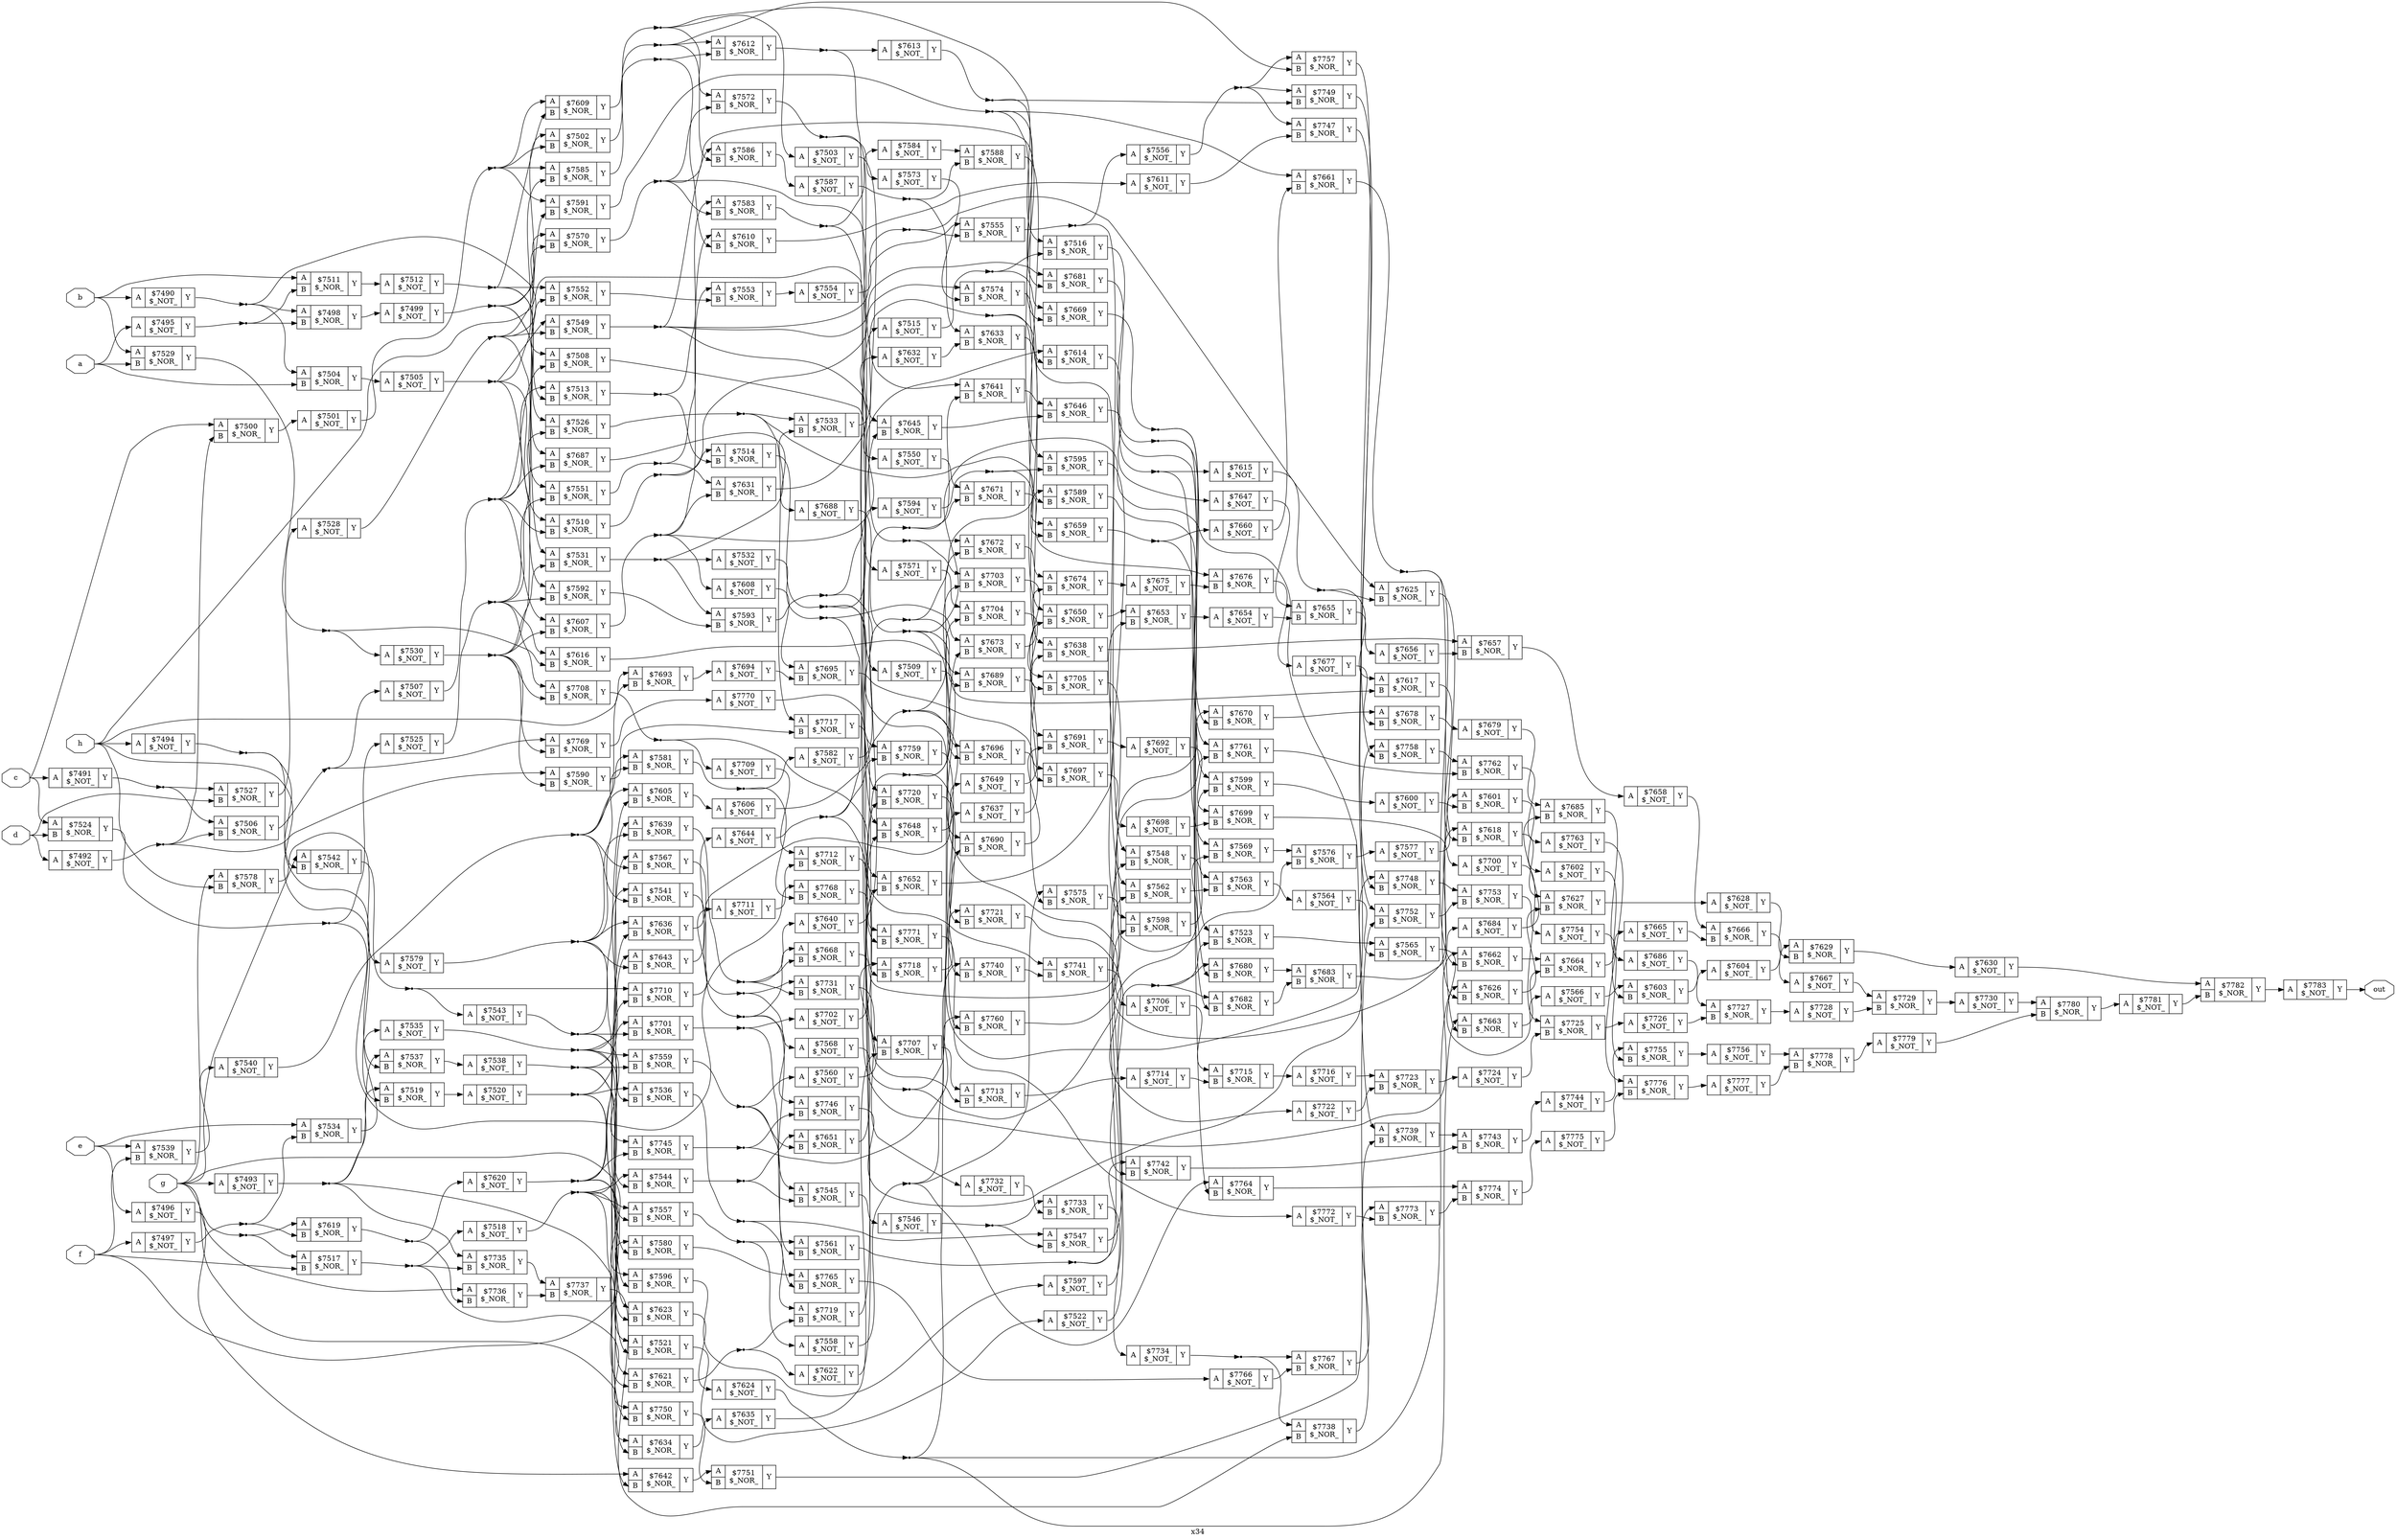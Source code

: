 digraph "x34" {
label="x34";
rankdir="LR";
remincross=true;
n294 [ shape=octagon, label="a", color="black", fontcolor="black" ];
n295 [ shape=octagon, label="b", color="black", fontcolor="black" ];
n296 [ shape=octagon, label="c", color="black", fontcolor="black" ];
n297 [ shape=octagon, label="d", color="black", fontcolor="black" ];
n298 [ shape=octagon, label="e", color="black", fontcolor="black" ];
n299 [ shape=octagon, label="f", color="black", fontcolor="black" ];
n300 [ shape=octagon, label="g", color="black", fontcolor="black" ];
n301 [ shape=octagon, label="h", color="black", fontcolor="black" ];
n302 [ shape=octagon, label="out", color="black", fontcolor="black" ];
c305 [ shape=record, label="{{<p303> A}|$7490\n$_NOT_|{<p304> Y}}" ];
c306 [ shape=record, label="{{<p303> A}|$7491\n$_NOT_|{<p304> Y}}" ];
c307 [ shape=record, label="{{<p303> A}|$7492\n$_NOT_|{<p304> Y}}" ];
c308 [ shape=record, label="{{<p303> A}|$7493\n$_NOT_|{<p304> Y}}" ];
c309 [ shape=record, label="{{<p303> A}|$7494\n$_NOT_|{<p304> Y}}" ];
c310 [ shape=record, label="{{<p303> A}|$7495\n$_NOT_|{<p304> Y}}" ];
c311 [ shape=record, label="{{<p303> A}|$7496\n$_NOT_|{<p304> Y}}" ];
c312 [ shape=record, label="{{<p303> A}|$7497\n$_NOT_|{<p304> Y}}" ];
c314 [ shape=record, label="{{<p303> A|<p313> B}|$7498\n$_NOR_|{<p304> Y}}" ];
c315 [ shape=record, label="{{<p303> A}|$7499\n$_NOT_|{<p304> Y}}" ];
c316 [ shape=record, label="{{<p303> A|<p313> B}|$7500\n$_NOR_|{<p304> Y}}" ];
c317 [ shape=record, label="{{<p303> A}|$7501\n$_NOT_|{<p304> Y}}" ];
c318 [ shape=record, label="{{<p303> A|<p313> B}|$7502\n$_NOR_|{<p304> Y}}" ];
c319 [ shape=record, label="{{<p303> A}|$7503\n$_NOT_|{<p304> Y}}" ];
c320 [ shape=record, label="{{<p303> A|<p313> B}|$7504\n$_NOR_|{<p304> Y}}" ];
c321 [ shape=record, label="{{<p303> A}|$7505\n$_NOT_|{<p304> Y}}" ];
c322 [ shape=record, label="{{<p303> A|<p313> B}|$7506\n$_NOR_|{<p304> Y}}" ];
c323 [ shape=record, label="{{<p303> A}|$7507\n$_NOT_|{<p304> Y}}" ];
c324 [ shape=record, label="{{<p303> A|<p313> B}|$7508\n$_NOR_|{<p304> Y}}" ];
c325 [ shape=record, label="{{<p303> A}|$7509\n$_NOT_|{<p304> Y}}" ];
c326 [ shape=record, label="{{<p303> A|<p313> B}|$7510\n$_NOR_|{<p304> Y}}" ];
c327 [ shape=record, label="{{<p303> A|<p313> B}|$7511\n$_NOR_|{<p304> Y}}" ];
c328 [ shape=record, label="{{<p303> A}|$7512\n$_NOT_|{<p304> Y}}" ];
c329 [ shape=record, label="{{<p303> A|<p313> B}|$7513\n$_NOR_|{<p304> Y}}" ];
c330 [ shape=record, label="{{<p303> A|<p313> B}|$7514\n$_NOR_|{<p304> Y}}" ];
c331 [ shape=record, label="{{<p303> A}|$7515\n$_NOT_|{<p304> Y}}" ];
c332 [ shape=record, label="{{<p303> A|<p313> B}|$7516\n$_NOR_|{<p304> Y}}" ];
c333 [ shape=record, label="{{<p303> A|<p313> B}|$7517\n$_NOR_|{<p304> Y}}" ];
c334 [ shape=record, label="{{<p303> A}|$7518\n$_NOT_|{<p304> Y}}" ];
c335 [ shape=record, label="{{<p303> A|<p313> B}|$7519\n$_NOR_|{<p304> Y}}" ];
c336 [ shape=record, label="{{<p303> A}|$7520\n$_NOT_|{<p304> Y}}" ];
c337 [ shape=record, label="{{<p303> A|<p313> B}|$7521\n$_NOR_|{<p304> Y}}" ];
c338 [ shape=record, label="{{<p303> A}|$7522\n$_NOT_|{<p304> Y}}" ];
c339 [ shape=record, label="{{<p303> A|<p313> B}|$7523\n$_NOR_|{<p304> Y}}" ];
c340 [ shape=record, label="{{<p303> A|<p313> B}|$7524\n$_NOR_|{<p304> Y}}" ];
c341 [ shape=record, label="{{<p303> A}|$7525\n$_NOT_|{<p304> Y}}" ];
c342 [ shape=record, label="{{<p303> A|<p313> B}|$7526\n$_NOR_|{<p304> Y}}" ];
c343 [ shape=record, label="{{<p303> A|<p313> B}|$7527\n$_NOR_|{<p304> Y}}" ];
c344 [ shape=record, label="{{<p303> A}|$7528\n$_NOT_|{<p304> Y}}" ];
c345 [ shape=record, label="{{<p303> A|<p313> B}|$7529\n$_NOR_|{<p304> Y}}" ];
c346 [ shape=record, label="{{<p303> A}|$7530\n$_NOT_|{<p304> Y}}" ];
c347 [ shape=record, label="{{<p303> A|<p313> B}|$7531\n$_NOR_|{<p304> Y}}" ];
c348 [ shape=record, label="{{<p303> A}|$7532\n$_NOT_|{<p304> Y}}" ];
c349 [ shape=record, label="{{<p303> A|<p313> B}|$7533\n$_NOR_|{<p304> Y}}" ];
c350 [ shape=record, label="{{<p303> A|<p313> B}|$7534\n$_NOR_|{<p304> Y}}" ];
c351 [ shape=record, label="{{<p303> A}|$7535\n$_NOT_|{<p304> Y}}" ];
c352 [ shape=record, label="{{<p303> A|<p313> B}|$7536\n$_NOR_|{<p304> Y}}" ];
c353 [ shape=record, label="{{<p303> A|<p313> B}|$7537\n$_NOR_|{<p304> Y}}" ];
c354 [ shape=record, label="{{<p303> A}|$7538\n$_NOT_|{<p304> Y}}" ];
c355 [ shape=record, label="{{<p303> A|<p313> B}|$7539\n$_NOR_|{<p304> Y}}" ];
c356 [ shape=record, label="{{<p303> A}|$7540\n$_NOT_|{<p304> Y}}" ];
c357 [ shape=record, label="{{<p303> A|<p313> B}|$7541\n$_NOR_|{<p304> Y}}" ];
c358 [ shape=record, label="{{<p303> A|<p313> B}|$7542\n$_NOR_|{<p304> Y}}" ];
c359 [ shape=record, label="{{<p303> A}|$7543\n$_NOT_|{<p304> Y}}" ];
c360 [ shape=record, label="{{<p303> A|<p313> B}|$7544\n$_NOR_|{<p304> Y}}" ];
c361 [ shape=record, label="{{<p303> A|<p313> B}|$7545\n$_NOR_|{<p304> Y}}" ];
c362 [ shape=record, label="{{<p303> A}|$7546\n$_NOT_|{<p304> Y}}" ];
c363 [ shape=record, label="{{<p303> A|<p313> B}|$7547\n$_NOR_|{<p304> Y}}" ];
c364 [ shape=record, label="{{<p303> A|<p313> B}|$7548\n$_NOR_|{<p304> Y}}" ];
c365 [ shape=record, label="{{<p303> A|<p313> B}|$7549\n$_NOR_|{<p304> Y}}" ];
c366 [ shape=record, label="{{<p303> A}|$7550\n$_NOT_|{<p304> Y}}" ];
c367 [ shape=record, label="{{<p303> A|<p313> B}|$7551\n$_NOR_|{<p304> Y}}" ];
c368 [ shape=record, label="{{<p303> A|<p313> B}|$7552\n$_NOR_|{<p304> Y}}" ];
c369 [ shape=record, label="{{<p303> A|<p313> B}|$7553\n$_NOR_|{<p304> Y}}" ];
c370 [ shape=record, label="{{<p303> A}|$7554\n$_NOT_|{<p304> Y}}" ];
c371 [ shape=record, label="{{<p303> A|<p313> B}|$7555\n$_NOR_|{<p304> Y}}" ];
c372 [ shape=record, label="{{<p303> A}|$7556\n$_NOT_|{<p304> Y}}" ];
c373 [ shape=record, label="{{<p303> A|<p313> B}|$7557\n$_NOR_|{<p304> Y}}" ];
c374 [ shape=record, label="{{<p303> A}|$7558\n$_NOT_|{<p304> Y}}" ];
c375 [ shape=record, label="{{<p303> A|<p313> B}|$7559\n$_NOR_|{<p304> Y}}" ];
c376 [ shape=record, label="{{<p303> A}|$7560\n$_NOT_|{<p304> Y}}" ];
c377 [ shape=record, label="{{<p303> A|<p313> B}|$7561\n$_NOR_|{<p304> Y}}" ];
c378 [ shape=record, label="{{<p303> A|<p313> B}|$7562\n$_NOR_|{<p304> Y}}" ];
c379 [ shape=record, label="{{<p303> A|<p313> B}|$7563\n$_NOR_|{<p304> Y}}" ];
c380 [ shape=record, label="{{<p303> A}|$7564\n$_NOT_|{<p304> Y}}" ];
c381 [ shape=record, label="{{<p303> A|<p313> B}|$7565\n$_NOR_|{<p304> Y}}" ];
c382 [ shape=record, label="{{<p303> A}|$7566\n$_NOT_|{<p304> Y}}" ];
c383 [ shape=record, label="{{<p303> A|<p313> B}|$7567\n$_NOR_|{<p304> Y}}" ];
c384 [ shape=record, label="{{<p303> A}|$7568\n$_NOT_|{<p304> Y}}" ];
c385 [ shape=record, label="{{<p303> A|<p313> B}|$7569\n$_NOR_|{<p304> Y}}" ];
c386 [ shape=record, label="{{<p303> A|<p313> B}|$7570\n$_NOR_|{<p304> Y}}" ];
c387 [ shape=record, label="{{<p303> A}|$7571\n$_NOT_|{<p304> Y}}" ];
c388 [ shape=record, label="{{<p303> A|<p313> B}|$7572\n$_NOR_|{<p304> Y}}" ];
c389 [ shape=record, label="{{<p303> A}|$7573\n$_NOT_|{<p304> Y}}" ];
c390 [ shape=record, label="{{<p303> A|<p313> B}|$7574\n$_NOR_|{<p304> Y}}" ];
c391 [ shape=record, label="{{<p303> A|<p313> B}|$7575\n$_NOR_|{<p304> Y}}" ];
c392 [ shape=record, label="{{<p303> A|<p313> B}|$7576\n$_NOR_|{<p304> Y}}" ];
c393 [ shape=record, label="{{<p303> A}|$7577\n$_NOT_|{<p304> Y}}" ];
c394 [ shape=record, label="{{<p303> A|<p313> B}|$7578\n$_NOR_|{<p304> Y}}" ];
c395 [ shape=record, label="{{<p303> A}|$7579\n$_NOT_|{<p304> Y}}" ];
c396 [ shape=record, label="{{<p303> A|<p313> B}|$7580\n$_NOR_|{<p304> Y}}" ];
c397 [ shape=record, label="{{<p303> A|<p313> B}|$7581\n$_NOR_|{<p304> Y}}" ];
c398 [ shape=record, label="{{<p303> A}|$7582\n$_NOT_|{<p304> Y}}" ];
c399 [ shape=record, label="{{<p303> A|<p313> B}|$7583\n$_NOR_|{<p304> Y}}" ];
c400 [ shape=record, label="{{<p303> A}|$7584\n$_NOT_|{<p304> Y}}" ];
c401 [ shape=record, label="{{<p303> A|<p313> B}|$7585\n$_NOR_|{<p304> Y}}" ];
c402 [ shape=record, label="{{<p303> A|<p313> B}|$7586\n$_NOR_|{<p304> Y}}" ];
c403 [ shape=record, label="{{<p303> A}|$7587\n$_NOT_|{<p304> Y}}" ];
c404 [ shape=record, label="{{<p303> A|<p313> B}|$7588\n$_NOR_|{<p304> Y}}" ];
c405 [ shape=record, label="{{<p303> A|<p313> B}|$7589\n$_NOR_|{<p304> Y}}" ];
c406 [ shape=record, label="{{<p303> A|<p313> B}|$7590\n$_NOR_|{<p304> Y}}" ];
c407 [ shape=record, label="{{<p303> A|<p313> B}|$7591\n$_NOR_|{<p304> Y}}" ];
c408 [ shape=record, label="{{<p303> A|<p313> B}|$7592\n$_NOR_|{<p304> Y}}" ];
c409 [ shape=record, label="{{<p303> A|<p313> B}|$7593\n$_NOR_|{<p304> Y}}" ];
c410 [ shape=record, label="{{<p303> A}|$7594\n$_NOT_|{<p304> Y}}" ];
c411 [ shape=record, label="{{<p303> A|<p313> B}|$7595\n$_NOR_|{<p304> Y}}" ];
c412 [ shape=record, label="{{<p303> A|<p313> B}|$7596\n$_NOR_|{<p304> Y}}" ];
c413 [ shape=record, label="{{<p303> A}|$7597\n$_NOT_|{<p304> Y}}" ];
c414 [ shape=record, label="{{<p303> A|<p313> B}|$7598\n$_NOR_|{<p304> Y}}" ];
c415 [ shape=record, label="{{<p303> A|<p313> B}|$7599\n$_NOR_|{<p304> Y}}" ];
c416 [ shape=record, label="{{<p303> A}|$7600\n$_NOT_|{<p304> Y}}" ];
c417 [ shape=record, label="{{<p303> A|<p313> B}|$7601\n$_NOR_|{<p304> Y}}" ];
c418 [ shape=record, label="{{<p303> A}|$7602\n$_NOT_|{<p304> Y}}" ];
c419 [ shape=record, label="{{<p303> A|<p313> B}|$7603\n$_NOR_|{<p304> Y}}" ];
c420 [ shape=record, label="{{<p303> A}|$7604\n$_NOT_|{<p304> Y}}" ];
c421 [ shape=record, label="{{<p303> A|<p313> B}|$7605\n$_NOR_|{<p304> Y}}" ];
c422 [ shape=record, label="{{<p303> A}|$7606\n$_NOT_|{<p304> Y}}" ];
c423 [ shape=record, label="{{<p303> A|<p313> B}|$7607\n$_NOR_|{<p304> Y}}" ];
c424 [ shape=record, label="{{<p303> A}|$7608\n$_NOT_|{<p304> Y}}" ];
c425 [ shape=record, label="{{<p303> A|<p313> B}|$7609\n$_NOR_|{<p304> Y}}" ];
c426 [ shape=record, label="{{<p303> A|<p313> B}|$7610\n$_NOR_|{<p304> Y}}" ];
c427 [ shape=record, label="{{<p303> A}|$7611\n$_NOT_|{<p304> Y}}" ];
c428 [ shape=record, label="{{<p303> A|<p313> B}|$7612\n$_NOR_|{<p304> Y}}" ];
c429 [ shape=record, label="{{<p303> A}|$7613\n$_NOT_|{<p304> Y}}" ];
c430 [ shape=record, label="{{<p303> A|<p313> B}|$7614\n$_NOR_|{<p304> Y}}" ];
c431 [ shape=record, label="{{<p303> A}|$7615\n$_NOT_|{<p304> Y}}" ];
c432 [ shape=record, label="{{<p303> A|<p313> B}|$7616\n$_NOR_|{<p304> Y}}" ];
c433 [ shape=record, label="{{<p303> A|<p313> B}|$7617\n$_NOR_|{<p304> Y}}" ];
c434 [ shape=record, label="{{<p303> A|<p313> B}|$7618\n$_NOR_|{<p304> Y}}" ];
c435 [ shape=record, label="{{<p303> A|<p313> B}|$7619\n$_NOR_|{<p304> Y}}" ];
c436 [ shape=record, label="{{<p303> A}|$7620\n$_NOT_|{<p304> Y}}" ];
c437 [ shape=record, label="{{<p303> A|<p313> B}|$7621\n$_NOR_|{<p304> Y}}" ];
c438 [ shape=record, label="{{<p303> A}|$7622\n$_NOT_|{<p304> Y}}" ];
c439 [ shape=record, label="{{<p303> A|<p313> B}|$7623\n$_NOR_|{<p304> Y}}" ];
c440 [ shape=record, label="{{<p303> A}|$7624\n$_NOT_|{<p304> Y}}" ];
c441 [ shape=record, label="{{<p303> A|<p313> B}|$7625\n$_NOR_|{<p304> Y}}" ];
c442 [ shape=record, label="{{<p303> A|<p313> B}|$7626\n$_NOR_|{<p304> Y}}" ];
c443 [ shape=record, label="{{<p303> A|<p313> B}|$7627\n$_NOR_|{<p304> Y}}" ];
c444 [ shape=record, label="{{<p303> A}|$7628\n$_NOT_|{<p304> Y}}" ];
c445 [ shape=record, label="{{<p303> A|<p313> B}|$7629\n$_NOR_|{<p304> Y}}" ];
c446 [ shape=record, label="{{<p303> A}|$7630\n$_NOT_|{<p304> Y}}" ];
c447 [ shape=record, label="{{<p303> A|<p313> B}|$7631\n$_NOR_|{<p304> Y}}" ];
c448 [ shape=record, label="{{<p303> A}|$7632\n$_NOT_|{<p304> Y}}" ];
c449 [ shape=record, label="{{<p303> A|<p313> B}|$7633\n$_NOR_|{<p304> Y}}" ];
c450 [ shape=record, label="{{<p303> A|<p313> B}|$7634\n$_NOR_|{<p304> Y}}" ];
c451 [ shape=record, label="{{<p303> A}|$7635\n$_NOT_|{<p304> Y}}" ];
c452 [ shape=record, label="{{<p303> A|<p313> B}|$7636\n$_NOR_|{<p304> Y}}" ];
c453 [ shape=record, label="{{<p303> A}|$7637\n$_NOT_|{<p304> Y}}" ];
c454 [ shape=record, label="{{<p303> A|<p313> B}|$7638\n$_NOR_|{<p304> Y}}" ];
c455 [ shape=record, label="{{<p303> A|<p313> B}|$7639\n$_NOR_|{<p304> Y}}" ];
c456 [ shape=record, label="{{<p303> A}|$7640\n$_NOT_|{<p304> Y}}" ];
c457 [ shape=record, label="{{<p303> A|<p313> B}|$7641\n$_NOR_|{<p304> Y}}" ];
c458 [ shape=record, label="{{<p303> A|<p313> B}|$7642\n$_NOR_|{<p304> Y}}" ];
c459 [ shape=record, label="{{<p303> A|<p313> B}|$7643\n$_NOR_|{<p304> Y}}" ];
c460 [ shape=record, label="{{<p303> A}|$7644\n$_NOT_|{<p304> Y}}" ];
c461 [ shape=record, label="{{<p303> A|<p313> B}|$7645\n$_NOR_|{<p304> Y}}" ];
c462 [ shape=record, label="{{<p303> A|<p313> B}|$7646\n$_NOR_|{<p304> Y}}" ];
c463 [ shape=record, label="{{<p303> A}|$7647\n$_NOT_|{<p304> Y}}" ];
c464 [ shape=record, label="{{<p303> A|<p313> B}|$7648\n$_NOR_|{<p304> Y}}" ];
c465 [ shape=record, label="{{<p303> A}|$7649\n$_NOT_|{<p304> Y}}" ];
c466 [ shape=record, label="{{<p303> A|<p313> B}|$7650\n$_NOR_|{<p304> Y}}" ];
c467 [ shape=record, label="{{<p303> A|<p313> B}|$7651\n$_NOR_|{<p304> Y}}" ];
c468 [ shape=record, label="{{<p303> A|<p313> B}|$7652\n$_NOR_|{<p304> Y}}" ];
c469 [ shape=record, label="{{<p303> A|<p313> B}|$7653\n$_NOR_|{<p304> Y}}" ];
c470 [ shape=record, label="{{<p303> A}|$7654\n$_NOT_|{<p304> Y}}" ];
c471 [ shape=record, label="{{<p303> A|<p313> B}|$7655\n$_NOR_|{<p304> Y}}" ];
c472 [ shape=record, label="{{<p303> A}|$7656\n$_NOT_|{<p304> Y}}" ];
c473 [ shape=record, label="{{<p303> A|<p313> B}|$7657\n$_NOR_|{<p304> Y}}" ];
c474 [ shape=record, label="{{<p303> A}|$7658\n$_NOT_|{<p304> Y}}" ];
c475 [ shape=record, label="{{<p303> A|<p313> B}|$7659\n$_NOR_|{<p304> Y}}" ];
c476 [ shape=record, label="{{<p303> A}|$7660\n$_NOT_|{<p304> Y}}" ];
c477 [ shape=record, label="{{<p303> A|<p313> B}|$7661\n$_NOR_|{<p304> Y}}" ];
c478 [ shape=record, label="{{<p303> A|<p313> B}|$7662\n$_NOR_|{<p304> Y}}" ];
c479 [ shape=record, label="{{<p303> A|<p313> B}|$7663\n$_NOR_|{<p304> Y}}" ];
c480 [ shape=record, label="{{<p303> A|<p313> B}|$7664\n$_NOR_|{<p304> Y}}" ];
c481 [ shape=record, label="{{<p303> A}|$7665\n$_NOT_|{<p304> Y}}" ];
c482 [ shape=record, label="{{<p303> A|<p313> B}|$7666\n$_NOR_|{<p304> Y}}" ];
c483 [ shape=record, label="{{<p303> A}|$7667\n$_NOT_|{<p304> Y}}" ];
c484 [ shape=record, label="{{<p303> A|<p313> B}|$7668\n$_NOR_|{<p304> Y}}" ];
c485 [ shape=record, label="{{<p303> A|<p313> B}|$7669\n$_NOR_|{<p304> Y}}" ];
c486 [ shape=record, label="{{<p303> A|<p313> B}|$7670\n$_NOR_|{<p304> Y}}" ];
c487 [ shape=record, label="{{<p303> A|<p313> B}|$7671\n$_NOR_|{<p304> Y}}" ];
c488 [ shape=record, label="{{<p303> A|<p313> B}|$7672\n$_NOR_|{<p304> Y}}" ];
c489 [ shape=record, label="{{<p303> A|<p313> B}|$7673\n$_NOR_|{<p304> Y}}" ];
c490 [ shape=record, label="{{<p303> A|<p313> B}|$7674\n$_NOR_|{<p304> Y}}" ];
c491 [ shape=record, label="{{<p303> A}|$7675\n$_NOT_|{<p304> Y}}" ];
c492 [ shape=record, label="{{<p303> A|<p313> B}|$7676\n$_NOR_|{<p304> Y}}" ];
c493 [ shape=record, label="{{<p303> A}|$7677\n$_NOT_|{<p304> Y}}" ];
c494 [ shape=record, label="{{<p303> A|<p313> B}|$7678\n$_NOR_|{<p304> Y}}" ];
c495 [ shape=record, label="{{<p303> A}|$7679\n$_NOT_|{<p304> Y}}" ];
c496 [ shape=record, label="{{<p303> A|<p313> B}|$7680\n$_NOR_|{<p304> Y}}" ];
c497 [ shape=record, label="{{<p303> A|<p313> B}|$7681\n$_NOR_|{<p304> Y}}" ];
c498 [ shape=record, label="{{<p303> A|<p313> B}|$7682\n$_NOR_|{<p304> Y}}" ];
c499 [ shape=record, label="{{<p303> A|<p313> B}|$7683\n$_NOR_|{<p304> Y}}" ];
c500 [ shape=record, label="{{<p303> A}|$7684\n$_NOT_|{<p304> Y}}" ];
c501 [ shape=record, label="{{<p303> A|<p313> B}|$7685\n$_NOR_|{<p304> Y}}" ];
c502 [ shape=record, label="{{<p303> A}|$7686\n$_NOT_|{<p304> Y}}" ];
c503 [ shape=record, label="{{<p303> A|<p313> B}|$7687\n$_NOR_|{<p304> Y}}" ];
c504 [ shape=record, label="{{<p303> A}|$7688\n$_NOT_|{<p304> Y}}" ];
c505 [ shape=record, label="{{<p303> A|<p313> B}|$7689\n$_NOR_|{<p304> Y}}" ];
c506 [ shape=record, label="{{<p303> A|<p313> B}|$7690\n$_NOR_|{<p304> Y}}" ];
c507 [ shape=record, label="{{<p303> A|<p313> B}|$7691\n$_NOR_|{<p304> Y}}" ];
c508 [ shape=record, label="{{<p303> A}|$7692\n$_NOT_|{<p304> Y}}" ];
c509 [ shape=record, label="{{<p303> A|<p313> B}|$7693\n$_NOR_|{<p304> Y}}" ];
c510 [ shape=record, label="{{<p303> A}|$7694\n$_NOT_|{<p304> Y}}" ];
c511 [ shape=record, label="{{<p303> A|<p313> B}|$7695\n$_NOR_|{<p304> Y}}" ];
c512 [ shape=record, label="{{<p303> A|<p313> B}|$7696\n$_NOR_|{<p304> Y}}" ];
c513 [ shape=record, label="{{<p303> A|<p313> B}|$7697\n$_NOR_|{<p304> Y}}" ];
c514 [ shape=record, label="{{<p303> A}|$7698\n$_NOT_|{<p304> Y}}" ];
c515 [ shape=record, label="{{<p303> A|<p313> B}|$7699\n$_NOR_|{<p304> Y}}" ];
c516 [ shape=record, label="{{<p303> A}|$7700\n$_NOT_|{<p304> Y}}" ];
c517 [ shape=record, label="{{<p303> A|<p313> B}|$7701\n$_NOR_|{<p304> Y}}" ];
c518 [ shape=record, label="{{<p303> A}|$7702\n$_NOT_|{<p304> Y}}" ];
c519 [ shape=record, label="{{<p303> A|<p313> B}|$7703\n$_NOR_|{<p304> Y}}" ];
c520 [ shape=record, label="{{<p303> A|<p313> B}|$7704\n$_NOR_|{<p304> Y}}" ];
c521 [ shape=record, label="{{<p303> A|<p313> B}|$7705\n$_NOR_|{<p304> Y}}" ];
c522 [ shape=record, label="{{<p303> A}|$7706\n$_NOT_|{<p304> Y}}" ];
c523 [ shape=record, label="{{<p303> A|<p313> B}|$7707\n$_NOR_|{<p304> Y}}" ];
c524 [ shape=record, label="{{<p303> A|<p313> B}|$7708\n$_NOR_|{<p304> Y}}" ];
c525 [ shape=record, label="{{<p303> A}|$7709\n$_NOT_|{<p304> Y}}" ];
c526 [ shape=record, label="{{<p303> A|<p313> B}|$7710\n$_NOR_|{<p304> Y}}" ];
c527 [ shape=record, label="{{<p303> A}|$7711\n$_NOT_|{<p304> Y}}" ];
c528 [ shape=record, label="{{<p303> A|<p313> B}|$7712\n$_NOR_|{<p304> Y}}" ];
c529 [ shape=record, label="{{<p303> A|<p313> B}|$7713\n$_NOR_|{<p304> Y}}" ];
c530 [ shape=record, label="{{<p303> A}|$7714\n$_NOT_|{<p304> Y}}" ];
c531 [ shape=record, label="{{<p303> A|<p313> B}|$7715\n$_NOR_|{<p304> Y}}" ];
c532 [ shape=record, label="{{<p303> A}|$7716\n$_NOT_|{<p304> Y}}" ];
c533 [ shape=record, label="{{<p303> A|<p313> B}|$7717\n$_NOR_|{<p304> Y}}" ];
c534 [ shape=record, label="{{<p303> A|<p313> B}|$7718\n$_NOR_|{<p304> Y}}" ];
c535 [ shape=record, label="{{<p303> A|<p313> B}|$7719\n$_NOR_|{<p304> Y}}" ];
c536 [ shape=record, label="{{<p303> A|<p313> B}|$7720\n$_NOR_|{<p304> Y}}" ];
c537 [ shape=record, label="{{<p303> A|<p313> B}|$7721\n$_NOR_|{<p304> Y}}" ];
c538 [ shape=record, label="{{<p303> A}|$7722\n$_NOT_|{<p304> Y}}" ];
c539 [ shape=record, label="{{<p303> A|<p313> B}|$7723\n$_NOR_|{<p304> Y}}" ];
c540 [ shape=record, label="{{<p303> A}|$7724\n$_NOT_|{<p304> Y}}" ];
c541 [ shape=record, label="{{<p303> A|<p313> B}|$7725\n$_NOR_|{<p304> Y}}" ];
c542 [ shape=record, label="{{<p303> A}|$7726\n$_NOT_|{<p304> Y}}" ];
c543 [ shape=record, label="{{<p303> A|<p313> B}|$7727\n$_NOR_|{<p304> Y}}" ];
c544 [ shape=record, label="{{<p303> A}|$7728\n$_NOT_|{<p304> Y}}" ];
c545 [ shape=record, label="{{<p303> A|<p313> B}|$7729\n$_NOR_|{<p304> Y}}" ];
c546 [ shape=record, label="{{<p303> A}|$7730\n$_NOT_|{<p304> Y}}" ];
c547 [ shape=record, label="{{<p303> A|<p313> B}|$7731\n$_NOR_|{<p304> Y}}" ];
c548 [ shape=record, label="{{<p303> A}|$7732\n$_NOT_|{<p304> Y}}" ];
c549 [ shape=record, label="{{<p303> A|<p313> B}|$7733\n$_NOR_|{<p304> Y}}" ];
c550 [ shape=record, label="{{<p303> A}|$7734\n$_NOT_|{<p304> Y}}" ];
c551 [ shape=record, label="{{<p303> A|<p313> B}|$7735\n$_NOR_|{<p304> Y}}" ];
c552 [ shape=record, label="{{<p303> A|<p313> B}|$7736\n$_NOR_|{<p304> Y}}" ];
c553 [ shape=record, label="{{<p303> A|<p313> B}|$7737\n$_NOR_|{<p304> Y}}" ];
c554 [ shape=record, label="{{<p303> A|<p313> B}|$7738\n$_NOR_|{<p304> Y}}" ];
c555 [ shape=record, label="{{<p303> A|<p313> B}|$7739\n$_NOR_|{<p304> Y}}" ];
c556 [ shape=record, label="{{<p303> A|<p313> B}|$7740\n$_NOR_|{<p304> Y}}" ];
c557 [ shape=record, label="{{<p303> A|<p313> B}|$7741\n$_NOR_|{<p304> Y}}" ];
c558 [ shape=record, label="{{<p303> A|<p313> B}|$7742\n$_NOR_|{<p304> Y}}" ];
c559 [ shape=record, label="{{<p303> A|<p313> B}|$7743\n$_NOR_|{<p304> Y}}" ];
c560 [ shape=record, label="{{<p303> A}|$7744\n$_NOT_|{<p304> Y}}" ];
c561 [ shape=record, label="{{<p303> A|<p313> B}|$7745\n$_NOR_|{<p304> Y}}" ];
c562 [ shape=record, label="{{<p303> A|<p313> B}|$7746\n$_NOR_|{<p304> Y}}" ];
c563 [ shape=record, label="{{<p303> A|<p313> B}|$7747\n$_NOR_|{<p304> Y}}" ];
c564 [ shape=record, label="{{<p303> A|<p313> B}|$7748\n$_NOR_|{<p304> Y}}" ];
c565 [ shape=record, label="{{<p303> A|<p313> B}|$7749\n$_NOR_|{<p304> Y}}" ];
c566 [ shape=record, label="{{<p303> A|<p313> B}|$7750\n$_NOR_|{<p304> Y}}" ];
c567 [ shape=record, label="{{<p303> A|<p313> B}|$7751\n$_NOR_|{<p304> Y}}" ];
c568 [ shape=record, label="{{<p303> A|<p313> B}|$7752\n$_NOR_|{<p304> Y}}" ];
c569 [ shape=record, label="{{<p303> A|<p313> B}|$7753\n$_NOR_|{<p304> Y}}" ];
c570 [ shape=record, label="{{<p303> A}|$7754\n$_NOT_|{<p304> Y}}" ];
c571 [ shape=record, label="{{<p303> A|<p313> B}|$7755\n$_NOR_|{<p304> Y}}" ];
c572 [ shape=record, label="{{<p303> A}|$7756\n$_NOT_|{<p304> Y}}" ];
c573 [ shape=record, label="{{<p303> A|<p313> B}|$7757\n$_NOR_|{<p304> Y}}" ];
c574 [ shape=record, label="{{<p303> A|<p313> B}|$7758\n$_NOR_|{<p304> Y}}" ];
c575 [ shape=record, label="{{<p303> A|<p313> B}|$7759\n$_NOR_|{<p304> Y}}" ];
c576 [ shape=record, label="{{<p303> A|<p313> B}|$7760\n$_NOR_|{<p304> Y}}" ];
c577 [ shape=record, label="{{<p303> A|<p313> B}|$7761\n$_NOR_|{<p304> Y}}" ];
c578 [ shape=record, label="{{<p303> A|<p313> B}|$7762\n$_NOR_|{<p304> Y}}" ];
c579 [ shape=record, label="{{<p303> A}|$7763\n$_NOT_|{<p304> Y}}" ];
c580 [ shape=record, label="{{<p303> A|<p313> B}|$7764\n$_NOR_|{<p304> Y}}" ];
c581 [ shape=record, label="{{<p303> A|<p313> B}|$7765\n$_NOR_|{<p304> Y}}" ];
c582 [ shape=record, label="{{<p303> A}|$7766\n$_NOT_|{<p304> Y}}" ];
c583 [ shape=record, label="{{<p303> A|<p313> B}|$7767\n$_NOR_|{<p304> Y}}" ];
c584 [ shape=record, label="{{<p303> A|<p313> B}|$7768\n$_NOR_|{<p304> Y}}" ];
c585 [ shape=record, label="{{<p303> A|<p313> B}|$7769\n$_NOR_|{<p304> Y}}" ];
c586 [ shape=record, label="{{<p303> A}|$7770\n$_NOT_|{<p304> Y}}" ];
c587 [ shape=record, label="{{<p303> A|<p313> B}|$7771\n$_NOR_|{<p304> Y}}" ];
c588 [ shape=record, label="{{<p303> A}|$7772\n$_NOT_|{<p304> Y}}" ];
c589 [ shape=record, label="{{<p303> A|<p313> B}|$7773\n$_NOR_|{<p304> Y}}" ];
c590 [ shape=record, label="{{<p303> A|<p313> B}|$7774\n$_NOR_|{<p304> Y}}" ];
c591 [ shape=record, label="{{<p303> A}|$7775\n$_NOT_|{<p304> Y}}" ];
c592 [ shape=record, label="{{<p303> A|<p313> B}|$7776\n$_NOR_|{<p304> Y}}" ];
c593 [ shape=record, label="{{<p303> A}|$7777\n$_NOT_|{<p304> Y}}" ];
c594 [ shape=record, label="{{<p303> A|<p313> B}|$7778\n$_NOR_|{<p304> Y}}" ];
c595 [ shape=record, label="{{<p303> A}|$7779\n$_NOT_|{<p304> Y}}" ];
c596 [ shape=record, label="{{<p303> A|<p313> B}|$7780\n$_NOR_|{<p304> Y}}" ];
c597 [ shape=record, label="{{<p303> A}|$7781\n$_NOT_|{<p304> Y}}" ];
c598 [ shape=record, label="{{<p303> A|<p313> B}|$7782\n$_NOR_|{<p304> Y}}" ];
c599 [ shape=record, label="{{<p303> A}|$7783\n$_NOT_|{<p304> Y}}" ];
c396:p304:e -> c581:p303:w [color="black", label=""];
c405:p304:e -> c415:p303:w [color="black", label=""];
c486:p304:e -> c494:p303:w [color="black", label=""];
c487:p304:e -> c492:p303:w [color="black", label=""];
c488:p304:e -> c490:p303:w [color="black", label=""];
c489:p304:e -> c490:p313:w [color="black", label=""];
c490:p304:e -> c491:p303:w [color="black", label=""];
c491:p304:e -> c492:p313:w [color="black", label=""];
c492:p304:e -> c493:p303:w [color="black", label=""];
c493:p304:e -> c494:p313:w [color="black", label=""];
c494:p304:e -> c495:p303:w [color="black", label=""];
c495:p304:e -> c501:p303:w [color="black", label=""];
n11 [ shape=point ];
c305:p304:e -> n11:w [color="black", label=""];
n11:e -> c314:p303:w [color="black", label=""];
n11:e -> c320:p303:w [color="black", label=""];
n11:e -> c324:p303:w [color="black", label=""];
n110 [ shape=point ];
c315:p304:e -> n110:w [color="black", label=""];
n110:e -> c318:p303:w [color="black", label=""];
n110:e -> c367:p303:w [color="black", label=""];
n110:e -> c386:p303:w [color="black", label=""];
n110:e -> c503:p303:w [color="black", label=""];
c496:p304:e -> c499:p303:w [color="black", label=""];
c497:p304:e -> c498:p313:w [color="black", label=""];
c498:p304:e -> c499:p313:w [color="black", label=""];
c499:p304:e -> c500:p303:w [color="black", label=""];
c500:p304:e -> c501:p313:w [color="black", label=""];
c501:p304:e -> c502:p303:w [color="black", label=""];
c502:p304:e -> c543:p303:w [color="black", label=""];
c503:p304:e -> c504:p303:w [color="black", label=""];
n119 [ shape=point ];
c504:p304:e -> n119:w [color="black", label=""];
n119:e -> c505:p313:w [color="black", label=""];
n119:e -> c512:p313:w [color="black", label=""];
n119:e -> c555:p303:w [color="black", label=""];
c406:p304:e -> c533:p313:w [color="black", label=""];
c505:p304:e -> c507:p303:w [color="black", label=""];
c316:p304:e -> c317:p303:w [color="black", label=""];
c506:p304:e -> c507:p313:w [color="black", label=""];
c507:p304:e -> c508:p303:w [color="black", label=""];
c508:p304:e -> c515:p303:w [color="black", label=""];
c509:p304:e -> c510:p303:w [color="black", label=""];
c510:p304:e -> c511:p313:w [color="black", label=""];
c511:p304:e -> c513:p303:w [color="black", label=""];
c512:p304:e -> c513:p313:w [color="black", label=""];
c513:p304:e -> c514:p303:w [color="black", label=""];
n13 [ shape=point ];
c407:p304:e -> n13:w [color="black", label=""];
n13:e -> c411:p303:w [color="black", label=""];
n13:e -> c477:p303:w [color="black", label=""];
n13:e -> c497:p313:w [color="black", label=""];
c514:p304:e -> c515:p313:w [color="black", label=""];
c515:p304:e -> c516:p303:w [color="black", label=""];
n132 [ shape=point ];
c317:p304:e -> n132:w [color="black", label=""];
n132:e -> c318:p313:w [color="black", label=""];
n132:e -> c401:p303:w [color="black", label=""];
n132:e -> c407:p303:w [color="black", label=""];
n132:e -> c425:p303:w [color="black", label=""];
c516:p304:e -> c541:p303:w [color="black", label=""];
n134 [ shape=point ];
c517:p304:e -> n134:w [color="black", label=""];
n134:e -> c518:p303:w [color="black", label=""];
n134:e -> c581:p313:w [color="black", label=""];
n135 [ shape=point ];
c518:p304:e -> n135:w [color="black", label=""];
n135:e -> c519:p313:w [color="black", label=""];
n135:e -> c520:p313:w [color="black", label=""];
n135:e -> c574:p303:w [color="black", label=""];
c519:p304:e -> c521:p303:w [color="black", label=""];
c520:p304:e -> c521:p313:w [color="black", label=""];
c521:p304:e -> c522:p303:w [color="black", label=""];
c522:p304:e -> c531:p303:w [color="black", label=""];
c408:p304:e -> c409:p313:w [color="black", label=""];
c523:p304:e -> c529:p303:w [color="black", label=""];
n141 [ shape=point ];
c524:p304:e -> n141:w [color="black", label=""];
n141:e -> c525:p303:w [color="black", label=""];
n141:e -> c557:p303:w [color="black", label=""];
c525:p304:e -> c528:p303:w [color="black", label=""];
n143 [ shape=point ];
c318:p304:e -> n143:w [color="black", label=""];
n143:e -> c319:p303:w [color="black", label=""];
n143:e -> c332:p303:w [color="black", label=""];
n143:e -> c388:p303:w [color="black", label=""];
c526:p304:e -> c527:p303:w [color="black", label=""];
c527:p304:e -> c528:p313:w [color="black", label=""];
c528:p304:e -> c529:p313:w [color="black", label=""];
c529:p304:e -> c530:p303:w [color="black", label=""];
c530:p304:e -> c531:p313:w [color="black", label=""];
c531:p304:e -> c532:p303:w [color="black", label=""];
n15 [ shape=point ];
c409:p304:e -> n15:w [color="black", label=""];
n15:e -> c410:p303:w [color="black", label=""];
n15:e -> c556:p313:w [color="black", label=""];
c532:p304:e -> c539:p303:w [color="black", label=""];
c533:p304:e -> c534:p313:w [color="black", label=""];
c534:p304:e -> c537:p303:w [color="black", label=""];
c535:p304:e -> c536:p313:w [color="black", label=""];
n154 [ shape=point ];
c319:p304:e -> n154:w [color="black", label=""];
n154:e -> c488:p303:w [color="black", label=""];
n154:e -> c519:p303:w [color="black", label=""];
c536:p304:e -> c537:p313:w [color="black", label=""];
c537:p304:e -> c538:p303:w [color="black", label=""];
c538:p304:e -> c539:p313:w [color="black", label=""];
c539:p304:e -> c540:p303:w [color="black", label=""];
c540:p304:e -> c541:p313:w [color="black", label=""];
n16 [ shape=point ];
c410:p304:e -> n16:w [color="black", label=""];
n16:e -> c411:p313:w [color="black", label=""];
n16:e -> c475:p313:w [color="black", label=""];
c541:p304:e -> c542:p303:w [color="black", label=""];
c542:p304:e -> c543:p313:w [color="black", label=""];
c543:p304:e -> c544:p303:w [color="black", label=""];
c544:p304:e -> c545:p313:w [color="black", label=""];
c545:p304:e -> c546:p303:w [color="black", label=""];
c320:p304:e -> c321:p303:w [color="black", label=""];
c546:p304:e -> c596:p303:w [color="black", label=""];
c547:p304:e -> c548:p303:w [color="black", label=""];
c548:p304:e -> c549:p313:w [color="black", label=""];
c549:p304:e -> c550:p303:w [color="black", label=""];
c411:p304:e -> c414:p303:w [color="black", label=""];
n170 [ shape=point ];
c550:p304:e -> n170:w [color="black", label=""];
n170:e -> c554:p303:w [color="black", label=""];
n170:e -> c583:p303:w [color="black", label=""];
c551:p304:e -> c553:p303:w [color="black", label=""];
c552:p304:e -> c553:p313:w [color="black", label=""];
c553:p304:e -> c554:p313:w [color="black", label=""];
c554:p304:e -> c555:p313:w [color="black", label=""];
c555:p304:e -> c559:p303:w [color="black", label=""];
n176 [ shape=point ];
c321:p304:e -> n176:w [color="black", label=""];
n176:e -> c326:p303:w [color="black", label=""];
n176:e -> c365:p303:w [color="black", label=""];
n176:e -> c401:p313:w [color="black", label=""];
n176:e -> c408:p303:w [color="black", label=""];
c556:p304:e -> c557:p313:w [color="black", label=""];
c557:p304:e -> c558:p313:w [color="black", label=""];
c558:p304:e -> c559:p313:w [color="black", label=""];
c412:p304:e -> c413:p303:w [color="black", label=""];
c559:p304:e -> c560:p303:w [color="black", label=""];
c560:p304:e -> c571:p303:w [color="black", label=""];
n182 [ shape=point ];
c561:p304:e -> n182:w [color="black", label=""];
n182:e -> c562:p313:w [color="black", label=""];
n182:e -> c576:p303:w [color="black", label=""];
c562:p304:e -> c564:p303:w [color="black", label=""];
c563:p304:e -> c564:p313:w [color="black", label=""];
c564:p304:e -> c569:p303:w [color="black", label=""];
c565:p304:e -> c568:p303:w [color="black", label=""];
n187 [ shape=point ];
c322:p304:e -> n187:w [color="black", label=""];
n187:e -> c323:p303:w [color="black", label=""];
n187:e -> c585:p303:w [color="black", label=""];
c566:p304:e -> c567:p313:w [color="black", label=""];
c567:p304:e -> c568:p313:w [color="black", label=""];
c413:p304:e -> c414:p313:w [color="black", label=""];
c568:p304:e -> c569:p313:w [color="black", label=""];
c569:p304:e -> c570:p303:w [color="black", label=""];
c570:p304:e -> c571:p313:w [color="black", label=""];
c571:p304:e -> c572:p303:w [color="black", label=""];
c572:p304:e -> c594:p303:w [color="black", label=""];
c573:p304:e -> c574:p313:w [color="black", label=""];
c574:p304:e -> c578:p303:w [color="black", label=""];
c575:p304:e -> c576:p313:w [color="black", label=""];
n198 [ shape=point ];
c323:p304:e -> n198:w [color="black", label=""];
n198:e -> c324:p313:w [color="black", label=""];
n198:e -> c326:p313:w [color="black", label=""];
n198:e -> c329:p303:w [color="black", label=""];
n198:e -> c423:p303:w [color="black", label=""];
n198:e -> c503:p313:w [color="black", label=""];
c576:p304:e -> c577:p313:w [color="black", label=""];
n2 [ shape=point ];
c397:p304:e -> n2:w [color="black", label=""];
n2:e -> c398:p303:w [color="black", label=""];
n2:e -> c584:p313:w [color="black", label=""];
c414:p304:e -> c415:p313:w [color="black", label=""];
c577:p304:e -> c578:p313:w [color="black", label=""];
c578:p304:e -> c579:p303:w [color="black", label=""];
c579:p304:e -> c592:p303:w [color="black", label=""];
c580:p304:e -> c590:p303:w [color="black", label=""];
c581:p304:e -> c582:p303:w [color="black", label=""];
c582:p304:e -> c583:p313:w [color="black", label=""];
c583:p304:e -> c589:p303:w [color="black", label=""];
c584:p304:e -> c587:p303:w [color="black", label=""];
c585:p304:e -> c586:p303:w [color="black", label=""];
c324:p304:e -> c325:p303:w [color="black", label=""];
c415:p304:e -> c416:p303:w [color="black", label=""];
c586:p304:e -> c587:p313:w [color="black", label=""];
c587:p304:e -> c588:p303:w [color="black", label=""];
c588:p304:e -> c589:p313:w [color="black", label=""];
c589:p304:e -> c590:p313:w [color="black", label=""];
c590:p304:e -> c591:p303:w [color="black", label=""];
c591:p304:e -> c592:p313:w [color="black", label=""];
c592:p304:e -> c593:p303:w [color="black", label=""];
c593:p304:e -> c594:p313:w [color="black", label=""];
c594:p304:e -> c595:p303:w [color="black", label=""];
c595:p304:e -> c596:p313:w [color="black", label=""];
n22 [ shape=point ];
c306:p304:e -> n22:w [color="black", label=""];
n22:e -> c322:p303:w [color="black", label=""];
n22:e -> c343:p303:w [color="black", label=""];
c325:p304:e -> c506:p303:w [color="black", label=""];
c596:p304:e -> c597:p303:w [color="black", label=""];
c597:p304:e -> c598:p313:w [color="black", label=""];
c598:p304:e -> c599:p303:w [color="black", label=""];
n224 [ shape=point ];
c326:p304:e -> n224:w [color="black", label=""];
n224:e -> c330:p303:w [color="black", label=""];
n224:e -> c390:p303:w [color="black", label=""];
c327:p304:e -> c328:p303:w [color="black", label=""];
n226 [ shape=point ];
c328:p304:e -> n226:w [color="black", label=""];
n226:e -> c329:p313:w [color="black", label=""];
n226:e -> c342:p303:w [color="black", label=""];
n226:e -> c368:p303:w [color="black", label=""];
n226:e -> c425:p313:w [color="black", label=""];
n227 [ shape=point ];
c329:p304:e -> n227:w [color="black", label=""];
n227:e -> c330:p313:w [color="black", label=""];
n227:e -> c399:p303:w [color="black", label=""];
n228 [ shape=point ];
c330:p304:e -> n228:w [color="black", label=""];
n228:e -> c331:p303:w [color="black", label=""];
n228:e -> c468:p303:w [color="black", label=""];
n228:e -> c575:p303:w [color="black", label=""];
n229 [ shape=point ];
c331:p304:e -> n229:w [color="black", label=""];
n229:e -> c332:p313:w [color="black", label=""];
n229:e -> c485:p303:w [color="black", label=""];
c416:p304:e -> c417:p313:w [color="black", label=""];
n230 [ shape=point ];
c332:p304:e -> n230:w [color="black", label=""];
n230:e -> c339:p303:w [color="black", label=""];
n230:e -> c385:p303:w [color="black", label=""];
n231 [ shape=point ];
c333:p304:e -> n231:w [color="black", label=""];
n231:e -> c334:p303:w [color="black", label=""];
n231:e -> c551:p313:w [color="black", label=""];
n231:e -> c566:p303:w [color="black", label=""];
n232 [ shape=point ];
c334:p304:e -> n232:w [color="black", label=""];
n232:e -> c337:p303:w [color="black", label=""];
n232:e -> c360:p303:w [color="black", label=""];
n232:e -> c373:p303:w [color="black", label=""];
n232:e -> c458:p313:w [color="black", label=""];
n232:e -> c459:p303:w [color="black", label=""];
c335:p304:e -> c336:p303:w [color="black", label=""];
n234 [ shape=point ];
c336:p304:e -> n234:w [color="black", label=""];
n234:e -> c337:p313:w [color="black", label=""];
n234:e -> c352:p303:w [color="black", label=""];
n234:e -> c383:p303:w [color="black", label=""];
n234:e -> c566:p313:w [color="black", label=""];
c337:p304:e -> c338:p303:w [color="black", label=""];
n236 [ shape=point ];
c338:p304:e -> n236:w [color="black", label=""];
n236:e -> c339:p313:w [color="black", label=""];
n236:e -> c496:p303:w [color="black", label=""];
n236:e -> c498:p303:w [color="black", label=""];
c339:p304:e -> c381:p303:w [color="black", label=""];
n238 [ shape=point ];
c340:p304:e -> n238:w [color="black", label=""];
n238:e -> c341:p303:w [color="black", label=""];
n238:e -> c584:p303:w [color="black", label=""];
n239 [ shape=point ];
c341:p304:e -> n239:w [color="black", label=""];
n239:e -> c342:p313:w [color="black", label=""];
n239:e -> c367:p313:w [color="black", label=""];
n239:e -> c408:p313:w [color="black", label=""];
n239:e -> c432:p303:w [color="black", label=""];
n239:e -> c524:p303:w [color="black", label=""];
c417:p304:e -> c418:p303:w [color="black", label=""];
n240 [ shape=point ];
c342:p304:e -> n240:w [color="black", label=""];
n240:e -> c349:p303:w [color="black", label=""];
n240:e -> c475:p303:w [color="black", label=""];
n240:e -> c533:p303:w [color="black", label=""];
c343:p304:e -> c344:p303:w [color="black", label=""];
n242 [ shape=point ];
c344:p304:e -> n242:w [color="black", label=""];
n242:e -> c347:p303:w [color="black", label=""];
n242:e -> c365:p313:w [color="black", label=""];
n242:e -> c368:p313:w [color="black", label=""];
n242:e -> c386:p313:w [color="black", label=""];
n243 [ shape=point ];
c345:p304:e -> n243:w [color="black", label=""];
n243:e -> c346:p303:w [color="black", label=""];
n243:e -> c432:p313:w [color="black", label=""];
n244 [ shape=point ];
c346:p304:e -> n244:w [color="black", label=""];
n244:e -> c347:p313:w [color="black", label=""];
n244:e -> c406:p313:w [color="black", label=""];
n244:e -> c407:p313:w [color="black", label=""];
n244:e -> c423:p313:w [color="black", label=""];
n244:e -> c524:p313:w [color="black", label=""];
n244:e -> c585:p313:w [color="black", label=""];
n245 [ shape=point ];
c347:p304:e -> n245:w [color="black", label=""];
n245:e -> c348:p303:w [color="black", label=""];
n245:e -> c349:p313:w [color="black", label=""];
n245:e -> c409:p303:w [color="black", label=""];
n246 [ shape=point ];
c348:p304:e -> n246:w [color="black", label=""];
n246:e -> c489:p303:w [color="black", label=""];
n246:e -> c523:p303:w [color="black", label=""];
n247 [ shape=point ];
c349:p304:e -> n247:w [color="black", label=""];
n247:e -> c364:p303:w [color="black", label=""];
n247:e -> c466:p303:w [color="black", label=""];
c350:p304:e -> c351:p303:w [color="black", label=""];
n249 [ shape=point ];
c351:p304:e -> n249:w [color="black", label=""];
n249:e -> c352:p313:w [color="black", label=""];
n249:e -> c375:p303:w [color="black", label=""];
n249:e -> c412:p313:w [color="black", label=""];
n249:e -> c455:p303:w [color="black", label=""];
n249:e -> c517:p303:w [color="black", label=""];
c418:p304:e -> c419:p313:w [color="black", label=""];
n250 [ shape=point ];
c352:p304:e -> n250:w [color="black", label=""];
n250:e -> c363:p303:w [color="black", label=""];
n250:e -> c535:p303:w [color="black", label=""];
c353:p304:e -> c354:p303:w [color="black", label=""];
n252 [ shape=point ];
c354:p304:e -> n252:w [color="black", label=""];
n252:e -> c357:p303:w [color="black", label=""];
n252:e -> c373:p313:w [color="black", label=""];
n252:e -> c375:p313:w [color="black", label=""];
n252:e -> c439:p303:w [color="black", label=""];
c355:p304:e -> c356:p303:w [color="black", label=""];
n254 [ shape=point ];
c356:p304:e -> n254:w [color="black", label=""];
n254:e -> c357:p313:w [color="black", label=""];
n254:e -> c383:p313:w [color="black", label=""];
n254:e -> c397:p303:w [color="black", label=""];
n254:e -> c421:p303:w [color="black", label=""];
n254:e -> c509:p313:w [color="black", label=""];
n255 [ shape=point ];
c357:p304:e -> n255:w [color="black", label=""];
n255:e -> c361:p303:w [color="black", label=""];
n255:e -> c484:p303:w [color="black", label=""];
n255:e -> c562:p303:w [color="black", label=""];
n256 [ shape=point ];
c358:p304:e -> n256:w [color="black", label=""];
n256:e -> c359:p303:w [color="black", label=""];
n256:e -> c526:p303:w [color="black", label=""];
n257 [ shape=point ];
c359:p304:e -> n257:w [color="black", label=""];
n257:e -> c360:p313:w [color="black", label=""];
n257:e -> c421:p313:w [color="black", label=""];
n257:e -> c517:p313:w [color="black", label=""];
n257:e -> c561:p303:w [color="black", label=""];
n258 [ shape=point ];
c360:p304:e -> n258:w [color="black", label=""];
n258:e -> c361:p313:w [color="black", label=""];
n258:e -> c467:p303:w [color="black", label=""];
c361:p304:e -> c362:p303:w [color="black", label=""];
c419:p304:e -> c420:p303:w [color="black", label=""];
n260 [ shape=point ];
c362:p304:e -> n260:w [color="black", label=""];
n260:e -> c363:p313:w [color="black", label=""];
n260:e -> c549:p303:w [color="black", label=""];
c363:p304:e -> c364:p313:w [color="black", label=""];
c364:p304:e -> c379:p303:w [color="black", label=""];
n263 [ shape=point ];
c365:p304:e -> n263:w [color="black", label=""];
n263:e -> c366:p303:w [color="black", label=""];
n263:e -> c371:p303:w [color="black", label=""];
n263:e -> c402:p303:w [color="black", label=""];
n263:e -> c497:p303:w [color="black", label=""];
c366:p304:e -> c487:p303:w [color="black", label=""];
n265 [ shape=point ];
c367:p304:e -> n265:w [color="black", label=""];
n265:e -> c369:p303:w [color="black", label=""];
n265:e -> c447:p303:w [color="black", label=""];
c368:p304:e -> c369:p313:w [color="black", label=""];
c369:p304:e -> c370:p303:w [color="black", label=""];
n268 [ shape=point ];
c370:p304:e -> n268:w [color="black", label=""];
n268:e -> c371:p313:w [color="black", label=""];
n268:e -> c441:p303:w [color="black", label=""];
n269 [ shape=point ];
c371:p304:e -> n269:w [color="black", label=""];
n269:e -> c372:p303:w [color="black", label=""];
n269:e -> c378:p303:w [color="black", label=""];
c420:p304:e -> c445:p303:w [color="black", label=""];
n270 [ shape=point ];
c372:p304:e -> n270:w [color="black", label=""];
n270:e -> c563:p303:w [color="black", label=""];
n270:e -> c565:p303:w [color="black", label=""];
n270:e -> c573:p303:w [color="black", label=""];
n271 [ shape=point ];
c373:p304:e -> n271:w [color="black", label=""];
n271:e -> c374:p303:w [color="black", label=""];
n271:e -> c377:p303:w [color="black", label=""];
n272 [ shape=point ];
c374:p304:e -> n272:w [color="black", label=""];
n272:e -> c391:p303:w [color="black", label=""];
n272:e -> c556:p303:w [color="black", label=""];
n272:e -> c580:p303:w [color="black", label=""];
n273 [ shape=point ];
c375:p304:e -> n273:w [color="black", label=""];
n273:e -> c376:p303:w [color="black", label=""];
n273:e -> c377:p313:w [color="black", label=""];
n273:e -> c467:p313:w [color="black", label=""];
c376:p304:e -> c534:p303:w [color="black", label=""];
n275 [ shape=point ];
c377:p304:e -> n275:w [color="black", label=""];
n275:e -> c378:p313:w [color="black", label=""];
n275:e -> c558:p303:w [color="black", label=""];
c378:p304:e -> c379:p313:w [color="black", label=""];
c379:p304:e -> c380:p303:w [color="black", label=""];
c380:p304:e -> c381:p313:w [color="black", label=""];
c381:p304:e -> c382:p303:w [color="black", label=""];
c421:p304:e -> c422:p303:w [color="black", label=""];
c382:p304:e -> c419:p303:w [color="black", label=""];
n281 [ shape=point ];
c383:p304:e -> n281:w [color="black", label=""];
n281:e -> c384:p303:w [color="black", label=""];
n281:e -> c547:p303:w [color="black", label=""];
n282 [ shape=point ];
c384:p304:e -> n282:w [color="black", label=""];
n282:e -> c385:p313:w [color="black", label=""];
n282:e -> c489:p313:w [color="black", label=""];
c385:p304:e -> c392:p303:w [color="black", label=""];
n284 [ shape=point ];
c386:p304:e -> n284:w [color="black", label=""];
n284:e -> c387:p303:w [color="black", label=""];
n284:e -> c388:p313:w [color="black", label=""];
n284:e -> c399:p313:w [color="black", label=""];
n284:e -> c485:p313:w [color="black", label=""];
c387:p304:e -> c520:p303:w [color="black", label=""];
n286 [ shape=point ];
c388:p304:e -> n286:w [color="black", label=""];
n286:e -> c389:p303:w [color="black", label=""];
n286:e -> c461:p303:w [color="black", label=""];
c389:p304:e -> c390:p313:w [color="black", label=""];
c390:p304:e -> c391:p313:w [color="black", label=""];
c391:p304:e -> c392:p313:w [color="black", label=""];
n29 [ shape=point ];
c422:p304:e -> n29:w [color="black", label=""];
n29:e -> c434:p303:w [color="black", label=""];
n29:e -> c488:p313:w [color="black", label=""];
n29:e -> c512:p303:w [color="black", label=""];
c392:p304:e -> c393:p303:w [color="black", label=""];
c393:p304:e -> c417:p303:w [color="black", label=""];
c394:p304:e -> c395:p303:w [color="black", label=""];
n293 [ shape=point ];
c395:p304:e -> n293:w [color="black", label=""];
n293:e -> c396:p313:w [color="black", label=""];
n293:e -> c397:p313:w [color="black", label=""];
n293:e -> c452:p303:w [color="black", label=""];
n293:e -> c455:p313:w [color="black", label=""];
n293:e -> c459:p313:w [color="black", label=""];
n294:e -> c310:p303:w [color="black", label=""];
n294:e -> c320:p313:w [color="black", label=""];
n294:e -> c345:p313:w [color="black", label=""];
n295:e -> c305:p303:w [color="black", label=""];
n295:e -> c327:p303:w [color="black", label=""];
n295:e -> c345:p303:w [color="black", label=""];
n296:e -> c306:p303:w [color="black", label=""];
n296:e -> c316:p303:w [color="black", label=""];
n296:e -> c340:p303:w [color="black", label=""];
n297:e -> c307:p303:w [color="black", label=""];
n297:e -> c340:p313:w [color="black", label=""];
n297:e -> c343:p313:w [color="black", label=""];
n298:e -> c311:p303:w [color="black", label=""];
n298:e -> c350:p303:w [color="black", label=""];
n298:e -> c355:p303:w [color="black", label=""];
n299:e -> c312:p303:w [color="black", label=""];
n299:e -> c333:p313:w [color="black", label=""];
n299:e -> c355:p313:w [color="black", label=""];
n299:e -> c396:p303:w [color="black", label=""];
n3 [ shape=point ];
c398:p304:e -> n3:w [color="black", label=""];
n3:e -> c405:p303:w [color="black", label=""];
n3:e -> c505:p303:w [color="black", label=""];
n30 [ shape=point ];
c423:p304:e -> n30:w [color="black", label=""];
n30:e -> c424:p303:w [color="black", label=""];
n30:e -> c426:p303:w [color="black", label=""];
n30:e -> c430:p303:w [color="black", label=""];
n30:e -> c447:p313:w [color="black", label=""];
n300:e -> c308:p303:w [color="black", label=""];
n300:e -> c358:p303:w [color="black", label=""];
n300:e -> c394:p303:w [color="black", label=""];
n300:e -> c412:p303:w [color="black", label=""];
n300:e -> c450:p303:w [color="black", label=""];
n300:e -> c458:p303:w [color="black", label=""];
n300:e -> c552:p303:w [color="black", label=""];
n301:e -> c309:p303:w [color="black", label=""];
n301:e -> c335:p313:w [color="black", label=""];
n301:e -> c394:p313:w [color="black", label=""];
n301:e -> c464:p303:w [color="black", label=""];
n301:e -> c509:p303:w [color="black", label=""];
c599:p304:e -> n302:w [color="black", label=""];
c424:p304:e -> c511:p303:w [color="black", label=""];
n32 [ shape=point ];
c425:p304:e -> n32:w [color="black", label=""];
n32:e -> c426:p313:w [color="black", label=""];
n32:e -> c428:p313:w [color="black", label=""];
n33 [ shape=point ];
c307:p304:e -> n33:w [color="black", label=""];
n33:e -> c316:p313:w [color="black", label=""];
n33:e -> c322:p313:w [color="black", label=""];
n33:e -> c406:p303:w [color="black", label=""];
c426:p304:e -> c427:p303:w [color="black", label=""];
c427:p304:e -> c563:p313:w [color="black", label=""];
n36 [ shape=point ];
c428:p304:e -> n36:w [color="black", label=""];
n36:e -> c429:p303:w [color="black", label=""];
n36:e -> c457:p303:w [color="black", label=""];
n37 [ shape=point ];
c429:p304:e -> n37:w [color="black", label=""];
n37:e -> c430:p313:w [color="black", label=""];
n37:e -> c565:p313:w [color="black", label=""];
n38 [ shape=point ];
c430:p304:e -> n38:w [color="black", label=""];
n38:e -> c431:p303:w [color="black", label=""];
n38:e -> c580:p313:w [color="black", label=""];
n39 [ shape=point ];
c431:p304:e -> n39:w [color="black", label=""];
n39:e -> c433:p303:w [color="black", label=""];
n39:e -> c441:p313:w [color="black", label=""];
n4 [ shape=point ];
c399:p304:e -> n4:w [color="black", label=""];
n4:e -> c400:p303:w [color="black", label=""];
n4:e -> c536:p303:w [color="black", label=""];
c432:p304:e -> c433:p313:w [color="black", label=""];
c433:p304:e -> c434:p313:w [color="black", label=""];
c434:p304:e -> c443:p303:w [color="black", label=""];
n43 [ shape=point ];
c435:p304:e -> n43:w [color="black", label=""];
n43:e -> c436:p303:w [color="black", label=""];
n43:e -> c552:p313:w [color="black", label=""];
n44 [ shape=point ];
c308:p304:e -> n44:w [color="black", label=""];
n44:e -> c335:p303:w [color="black", label=""];
n44:e -> c353:p303:w [color="black", label=""];
n44:e -> c437:p303:w [color="black", label=""];
n44:e -> c551:p303:w [color="black", label=""];
n45 [ shape=point ];
c436:p304:e -> n45:w [color="black", label=""];
n45:e -> c437:p313:w [color="black", label=""];
n45:e -> c439:p313:w [color="black", label=""];
n45:e -> c450:p313:w [color="black", label=""];
n45:e -> c452:p313:w [color="black", label=""];
n45:e -> c526:p313:w [color="black", label=""];
n45:e -> c561:p313:w [color="black", label=""];
n46 [ shape=point ];
c437:p304:e -> n46:w [color="black", label=""];
n46:e -> c438:p303:w [color="black", label=""];
n46:e -> c535:p313:w [color="black", label=""];
c438:p304:e -> c464:p313:w [color="black", label=""];
c439:p304:e -> c440:p303:w [color="black", label=""];
n49 [ shape=point ];
c440:p304:e -> n49:w [color="black", label=""];
n49:e -> c442:p303:w [color="black", label=""];
n49:e -> c479:p303:w [color="black", label=""];
n49:e -> c506:p313:w [color="black", label=""];
c400:p304:e -> c404:p303:w [color="black", label=""];
c441:p304:e -> c442:p313:w [color="black", label=""];
c442:p304:e -> c443:p313:w [color="black", label=""];
c443:p304:e -> c444:p303:w [color="black", label=""];
c444:p304:e -> c445:p313:w [color="black", label=""];
c445:p304:e -> c446:p303:w [color="black", label=""];
n55 [ shape=point ];
c309:p304:e -> n55:w [color="black", label=""];
n55:e -> c353:p313:w [color="black", label=""];
n55:e -> c358:p313:w [color="black", label=""];
c446:p304:e -> c598:p303:w [color="black", label=""];
c447:p304:e -> c448:p303:w [color="black", label=""];
c448:p304:e -> c449:p313:w [color="black", label=""];
c449:p304:e -> c454:p303:w [color="black", label=""];
n6 [ shape=point ];
c401:p304:e -> n6:w [color="black", label=""];
n6:e -> c402:p313:w [color="black", label=""];
n6:e -> c428:p303:w [color="black", label=""];
n6:e -> c573:p313:w [color="black", label=""];
c450:p304:e -> c451:p303:w [color="black", label=""];
c451:p304:e -> c523:p313:w [color="black", label=""];
c452:p304:e -> c453:p303:w [color="black", label=""];
c453:p304:e -> c454:p313:w [color="black", label=""];
c454:p304:e -> c473:p303:w [color="black", label=""];
n65 [ shape=point ];
c455:p304:e -> n65:w [color="black", label=""];
n65:e -> c456:p303:w [color="black", label=""];
n65:e -> c484:p313:w [color="black", label=""];
n65:e -> c547:p313:w [color="black", label=""];
n66 [ shape=point ];
c310:p304:e -> n66:w [color="black", label=""];
n66:e -> c314:p313:w [color="black", label=""];
n66:e -> c327:p313:w [color="black", label=""];
n67 [ shape=point ];
c456:p304:e -> n67:w [color="black", label=""];
n67:e -> c457:p313:w [color="black", label=""];
n67:e -> c487:p313:w [color="black", label=""];
c457:p304:e -> c462:p303:w [color="black", label=""];
c458:p304:e -> c567:p303:w [color="black", label=""];
c402:p304:e -> c403:p303:w [color="black", label=""];
c459:p304:e -> c460:p303:w [color="black", label=""];
n71 [ shape=point ];
c460:p304:e -> n71:w [color="black", label=""];
n71:e -> c461:p313:w [color="black", label=""];
n71:e -> c478:p303:w [color="black", label=""];
n71:e -> c575:p313:w [color="black", label=""];
c461:p304:e -> c462:p313:w [color="black", label=""];
c462:p304:e -> c463:p303:w [color="black", label=""];
c463:p304:e -> c471:p303:w [color="black", label=""];
c464:p304:e -> c465:p303:w [color="black", label=""];
c465:p304:e -> c466:p313:w [color="black", label=""];
n77 [ shape=point ];
c311:p304:e -> n77:w [color="black", label=""];
n77:e -> c333:p303:w [color="black", label=""];
n77:e -> c435:p303:w [color="black", label=""];
c466:p304:e -> c469:p303:w [color="black", label=""];
c467:p304:e -> c468:p313:w [color="black", label=""];
n8 [ shape=point ];
c403:p304:e -> n8:w [color="black", label=""];
n8:e -> c404:p313:w [color="black", label=""];
n8:e -> c449:p303:w [color="black", label=""];
c468:p304:e -> c469:p313:w [color="black", label=""];
c469:p304:e -> c470:p303:w [color="black", label=""];
c470:p304:e -> c471:p313:w [color="black", label=""];
c471:p304:e -> c472:p303:w [color="black", label=""];
c472:p304:e -> c473:p313:w [color="black", label=""];
c473:p304:e -> c474:p303:w [color="black", label=""];
c474:p304:e -> c482:p303:w [color="black", label=""];
n87 [ shape=point ];
c475:p304:e -> n87:w [color="black", label=""];
n87:e -> c476:p303:w [color="black", label=""];
n87:e -> c496:p313:w [color="black", label=""];
n88 [ shape=point ];
c312:p304:e -> n88:w [color="black", label=""];
n88:e -> c350:p313:w [color="black", label=""];
n88:e -> c435:p313:w [color="black", label=""];
c476:p304:e -> c477:p313:w [color="black", label=""];
c404:p304:e -> c405:p313:w [color="black", label=""];
n90 [ shape=point ];
c477:p304:e -> n90:w [color="black", label=""];
n90:e -> c478:p313:w [color="black", label=""];
n90:e -> c479:p313:w [color="black", label=""];
c478:p304:e -> c480:p303:w [color="black", label=""];
c479:p304:e -> c480:p313:w [color="black", label=""];
c480:p304:e -> c481:p303:w [color="black", label=""];
c481:p304:e -> c482:p313:w [color="black", label=""];
c482:p304:e -> c483:p303:w [color="black", label=""];
c483:p304:e -> c545:p303:w [color="black", label=""];
c484:p304:e -> c486:p303:w [color="black", label=""];
n98 [ shape=point ];
c485:p304:e -> n98:w [color="black", label=""];
n98:e -> c486:p313:w [color="black", label=""];
n98:e -> c577:p303:w [color="black", label=""];
c314:p304:e -> c315:p303:w [color="black", label=""];
}
